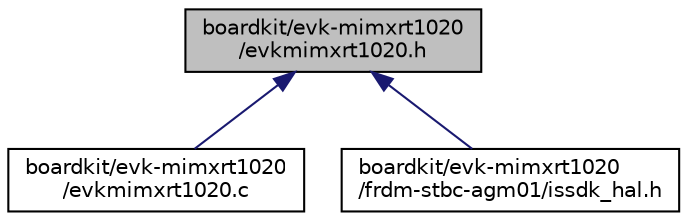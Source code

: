 digraph "boardkit/evk-mimxrt1020/evkmimxrt1020.h"
{
  edge [fontname="Helvetica",fontsize="10",labelfontname="Helvetica",labelfontsize="10"];
  node [fontname="Helvetica",fontsize="10",shape=record];
  Node5 [label="boardkit/evk-mimxrt1020\l/evkmimxrt1020.h",height=0.2,width=0.4,color="black", fillcolor="grey75", style="filled", fontcolor="black"];
  Node5 -> Node6 [dir="back",color="midnightblue",fontsize="10",style="solid",fontname="Helvetica"];
  Node6 [label="boardkit/evk-mimxrt1020\l/evkmimxrt1020.c",height=0.2,width=0.4,color="black", fillcolor="white", style="filled",URL="$evkmimxrt1020_8c.html",tooltip="The evkmimxrt1020.c file defines GPIO pins and I2C CMSIS utilities for evkmimxrt1020 board..."];
  Node5 -> Node7 [dir="back",color="midnightblue",fontsize="10",style="solid",fontname="Helvetica"];
  Node7 [label="boardkit/evk-mimxrt1020\l/frdm-stbc-agm01/issdk_hal.h",height=0.2,width=0.4,color="black", fillcolor="white", style="filled",URL="$evk-mimxrt1020_2frdm-stbc-agm01_2issdk__hal_8h.html"];
}
